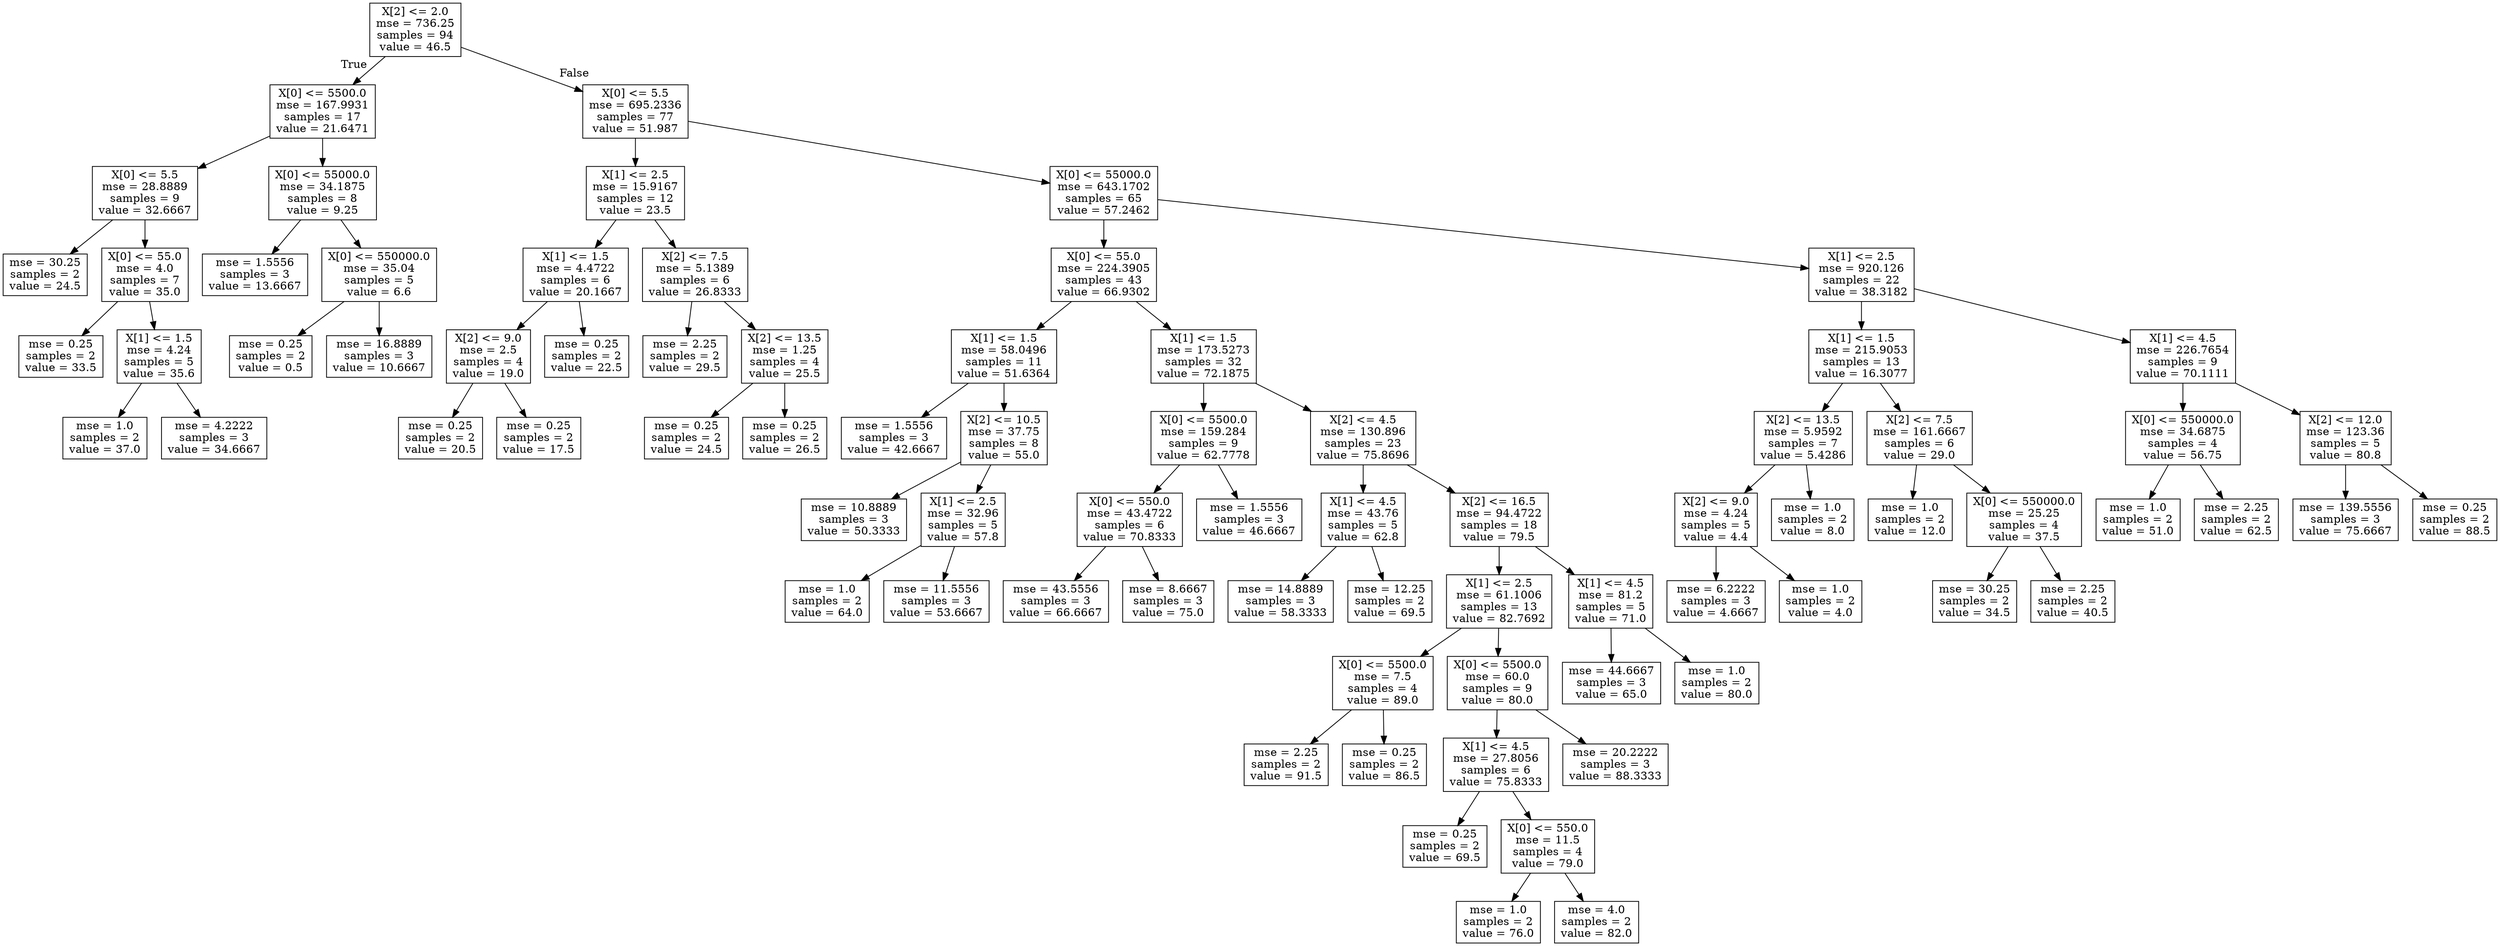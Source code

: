 digraph Tree {
node [shape=box] ;
0 [label="X[2] <= 2.0\nmse = 736.25\nsamples = 94\nvalue = 46.5"] ;
1 [label="X[0] <= 5500.0\nmse = 167.9931\nsamples = 17\nvalue = 21.6471"] ;
0 -> 1 [labeldistance=2.5, labelangle=45, headlabel="True"] ;
2 [label="X[0] <= 5.5\nmse = 28.8889\nsamples = 9\nvalue = 32.6667"] ;
1 -> 2 ;
3 [label="mse = 30.25\nsamples = 2\nvalue = 24.5"] ;
2 -> 3 ;
4 [label="X[0] <= 55.0\nmse = 4.0\nsamples = 7\nvalue = 35.0"] ;
2 -> 4 ;
5 [label="mse = 0.25\nsamples = 2\nvalue = 33.5"] ;
4 -> 5 ;
6 [label="X[1] <= 1.5\nmse = 4.24\nsamples = 5\nvalue = 35.6"] ;
4 -> 6 ;
7 [label="mse = 1.0\nsamples = 2\nvalue = 37.0"] ;
6 -> 7 ;
8 [label="mse = 4.2222\nsamples = 3\nvalue = 34.6667"] ;
6 -> 8 ;
9 [label="X[0] <= 55000.0\nmse = 34.1875\nsamples = 8\nvalue = 9.25"] ;
1 -> 9 ;
10 [label="mse = 1.5556\nsamples = 3\nvalue = 13.6667"] ;
9 -> 10 ;
11 [label="X[0] <= 550000.0\nmse = 35.04\nsamples = 5\nvalue = 6.6"] ;
9 -> 11 ;
12 [label="mse = 0.25\nsamples = 2\nvalue = 0.5"] ;
11 -> 12 ;
13 [label="mse = 16.8889\nsamples = 3\nvalue = 10.6667"] ;
11 -> 13 ;
14 [label="X[0] <= 5.5\nmse = 695.2336\nsamples = 77\nvalue = 51.987"] ;
0 -> 14 [labeldistance=2.5, labelangle=-45, headlabel="False"] ;
15 [label="X[1] <= 2.5\nmse = 15.9167\nsamples = 12\nvalue = 23.5"] ;
14 -> 15 ;
16 [label="X[1] <= 1.5\nmse = 4.4722\nsamples = 6\nvalue = 20.1667"] ;
15 -> 16 ;
17 [label="X[2] <= 9.0\nmse = 2.5\nsamples = 4\nvalue = 19.0"] ;
16 -> 17 ;
18 [label="mse = 0.25\nsamples = 2\nvalue = 20.5"] ;
17 -> 18 ;
19 [label="mse = 0.25\nsamples = 2\nvalue = 17.5"] ;
17 -> 19 ;
20 [label="mse = 0.25\nsamples = 2\nvalue = 22.5"] ;
16 -> 20 ;
21 [label="X[2] <= 7.5\nmse = 5.1389\nsamples = 6\nvalue = 26.8333"] ;
15 -> 21 ;
22 [label="mse = 2.25\nsamples = 2\nvalue = 29.5"] ;
21 -> 22 ;
23 [label="X[2] <= 13.5\nmse = 1.25\nsamples = 4\nvalue = 25.5"] ;
21 -> 23 ;
24 [label="mse = 0.25\nsamples = 2\nvalue = 24.5"] ;
23 -> 24 ;
25 [label="mse = 0.25\nsamples = 2\nvalue = 26.5"] ;
23 -> 25 ;
26 [label="X[0] <= 55000.0\nmse = 643.1702\nsamples = 65\nvalue = 57.2462"] ;
14 -> 26 ;
27 [label="X[0] <= 55.0\nmse = 224.3905\nsamples = 43\nvalue = 66.9302"] ;
26 -> 27 ;
28 [label="X[1] <= 1.5\nmse = 58.0496\nsamples = 11\nvalue = 51.6364"] ;
27 -> 28 ;
29 [label="mse = 1.5556\nsamples = 3\nvalue = 42.6667"] ;
28 -> 29 ;
30 [label="X[2] <= 10.5\nmse = 37.75\nsamples = 8\nvalue = 55.0"] ;
28 -> 30 ;
31 [label="mse = 10.8889\nsamples = 3\nvalue = 50.3333"] ;
30 -> 31 ;
32 [label="X[1] <= 2.5\nmse = 32.96\nsamples = 5\nvalue = 57.8"] ;
30 -> 32 ;
33 [label="mse = 1.0\nsamples = 2\nvalue = 64.0"] ;
32 -> 33 ;
34 [label="mse = 11.5556\nsamples = 3\nvalue = 53.6667"] ;
32 -> 34 ;
35 [label="X[1] <= 1.5\nmse = 173.5273\nsamples = 32\nvalue = 72.1875"] ;
27 -> 35 ;
36 [label="X[0] <= 5500.0\nmse = 159.284\nsamples = 9\nvalue = 62.7778"] ;
35 -> 36 ;
37 [label="X[0] <= 550.0\nmse = 43.4722\nsamples = 6\nvalue = 70.8333"] ;
36 -> 37 ;
38 [label="mse = 43.5556\nsamples = 3\nvalue = 66.6667"] ;
37 -> 38 ;
39 [label="mse = 8.6667\nsamples = 3\nvalue = 75.0"] ;
37 -> 39 ;
40 [label="mse = 1.5556\nsamples = 3\nvalue = 46.6667"] ;
36 -> 40 ;
41 [label="X[2] <= 4.5\nmse = 130.896\nsamples = 23\nvalue = 75.8696"] ;
35 -> 41 ;
42 [label="X[1] <= 4.5\nmse = 43.76\nsamples = 5\nvalue = 62.8"] ;
41 -> 42 ;
43 [label="mse = 14.8889\nsamples = 3\nvalue = 58.3333"] ;
42 -> 43 ;
44 [label="mse = 12.25\nsamples = 2\nvalue = 69.5"] ;
42 -> 44 ;
45 [label="X[2] <= 16.5\nmse = 94.4722\nsamples = 18\nvalue = 79.5"] ;
41 -> 45 ;
46 [label="X[1] <= 2.5\nmse = 61.1006\nsamples = 13\nvalue = 82.7692"] ;
45 -> 46 ;
47 [label="X[0] <= 5500.0\nmse = 7.5\nsamples = 4\nvalue = 89.0"] ;
46 -> 47 ;
48 [label="mse = 2.25\nsamples = 2\nvalue = 91.5"] ;
47 -> 48 ;
49 [label="mse = 0.25\nsamples = 2\nvalue = 86.5"] ;
47 -> 49 ;
50 [label="X[0] <= 5500.0\nmse = 60.0\nsamples = 9\nvalue = 80.0"] ;
46 -> 50 ;
51 [label="X[1] <= 4.5\nmse = 27.8056\nsamples = 6\nvalue = 75.8333"] ;
50 -> 51 ;
52 [label="mse = 0.25\nsamples = 2\nvalue = 69.5"] ;
51 -> 52 ;
53 [label="X[0] <= 550.0\nmse = 11.5\nsamples = 4\nvalue = 79.0"] ;
51 -> 53 ;
54 [label="mse = 1.0\nsamples = 2\nvalue = 76.0"] ;
53 -> 54 ;
55 [label="mse = 4.0\nsamples = 2\nvalue = 82.0"] ;
53 -> 55 ;
56 [label="mse = 20.2222\nsamples = 3\nvalue = 88.3333"] ;
50 -> 56 ;
57 [label="X[1] <= 4.5\nmse = 81.2\nsamples = 5\nvalue = 71.0"] ;
45 -> 57 ;
58 [label="mse = 44.6667\nsamples = 3\nvalue = 65.0"] ;
57 -> 58 ;
59 [label="mse = 1.0\nsamples = 2\nvalue = 80.0"] ;
57 -> 59 ;
60 [label="X[1] <= 2.5\nmse = 920.126\nsamples = 22\nvalue = 38.3182"] ;
26 -> 60 ;
61 [label="X[1] <= 1.5\nmse = 215.9053\nsamples = 13\nvalue = 16.3077"] ;
60 -> 61 ;
62 [label="X[2] <= 13.5\nmse = 5.9592\nsamples = 7\nvalue = 5.4286"] ;
61 -> 62 ;
63 [label="X[2] <= 9.0\nmse = 4.24\nsamples = 5\nvalue = 4.4"] ;
62 -> 63 ;
64 [label="mse = 6.2222\nsamples = 3\nvalue = 4.6667"] ;
63 -> 64 ;
65 [label="mse = 1.0\nsamples = 2\nvalue = 4.0"] ;
63 -> 65 ;
66 [label="mse = 1.0\nsamples = 2\nvalue = 8.0"] ;
62 -> 66 ;
67 [label="X[2] <= 7.5\nmse = 161.6667\nsamples = 6\nvalue = 29.0"] ;
61 -> 67 ;
68 [label="mse = 1.0\nsamples = 2\nvalue = 12.0"] ;
67 -> 68 ;
69 [label="X[0] <= 550000.0\nmse = 25.25\nsamples = 4\nvalue = 37.5"] ;
67 -> 69 ;
70 [label="mse = 30.25\nsamples = 2\nvalue = 34.5"] ;
69 -> 70 ;
71 [label="mse = 2.25\nsamples = 2\nvalue = 40.5"] ;
69 -> 71 ;
72 [label="X[1] <= 4.5\nmse = 226.7654\nsamples = 9\nvalue = 70.1111"] ;
60 -> 72 ;
73 [label="X[0] <= 550000.0\nmse = 34.6875\nsamples = 4\nvalue = 56.75"] ;
72 -> 73 ;
74 [label="mse = 1.0\nsamples = 2\nvalue = 51.0"] ;
73 -> 74 ;
75 [label="mse = 2.25\nsamples = 2\nvalue = 62.5"] ;
73 -> 75 ;
76 [label="X[2] <= 12.0\nmse = 123.36\nsamples = 5\nvalue = 80.8"] ;
72 -> 76 ;
77 [label="mse = 139.5556\nsamples = 3\nvalue = 75.6667"] ;
76 -> 77 ;
78 [label="mse = 0.25\nsamples = 2\nvalue = 88.5"] ;
76 -> 78 ;
}